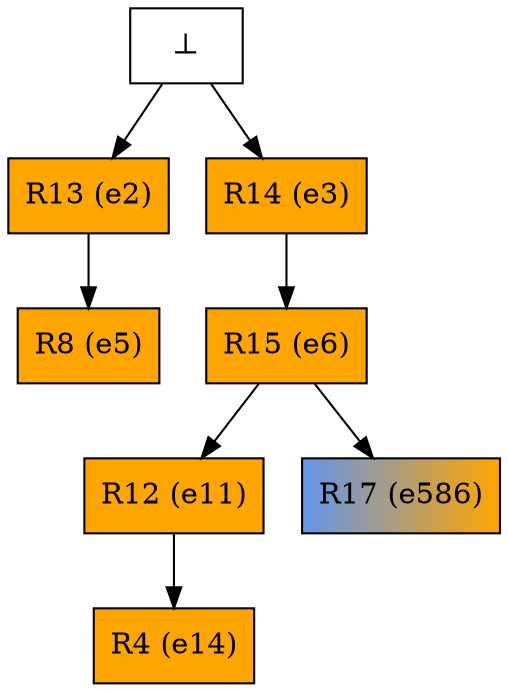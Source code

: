 digraph test {
  e2 -> e5;
  e3 -> e6;
  e6 -> e11;
  e11 -> e14;
  e6 -> e586;
  e0 -> e2;
  e0 -> e3;
  e2 [color="black" fillcolor="orange:orange" label="R13 (e2)" shape=box style=filled];
  e3 [color="black" fillcolor="orange:orange" label="R14 (e3)" shape=box style=filled];
  e5 [color="black" fillcolor="orange:orange" label="R8 (e5)" shape=box style=filled];
  e6 [color="black" fillcolor="orange:orange" label="R15 (e6)" shape=box style=filled];
  e11 [color="black" fillcolor="orange:orange" label="R12 (e11)" shape=box style=filled];
  e14 [color="black" fillcolor="orange:orange" label="R4 (e14)" shape=box style=filled];
  e586 [color="black" fillcolor="cornflowerblue:orange" label="R17 (e586)" shape=box style=filled];
  e0 [fillcolor="white" label="⊥" shape=box style=filled];
}
